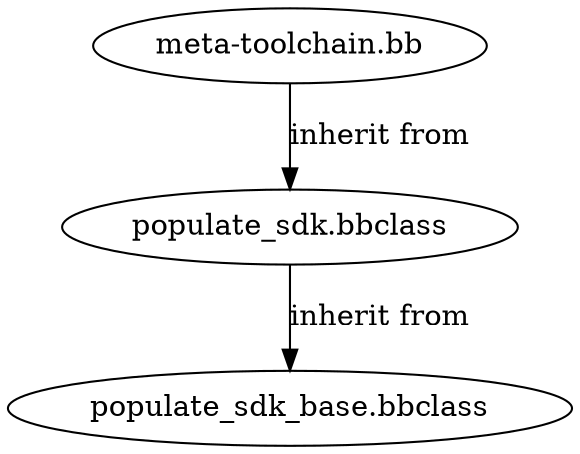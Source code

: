 #inherit from
digraph Toolchain{
    "meta-toolchain.bb" -> "populate_sdk.bbclass"[label="inherit from"];

    "populate_sdk.bbclass" -> "populate_sdk_base.bbclass"[label="inherit from"];
    
}